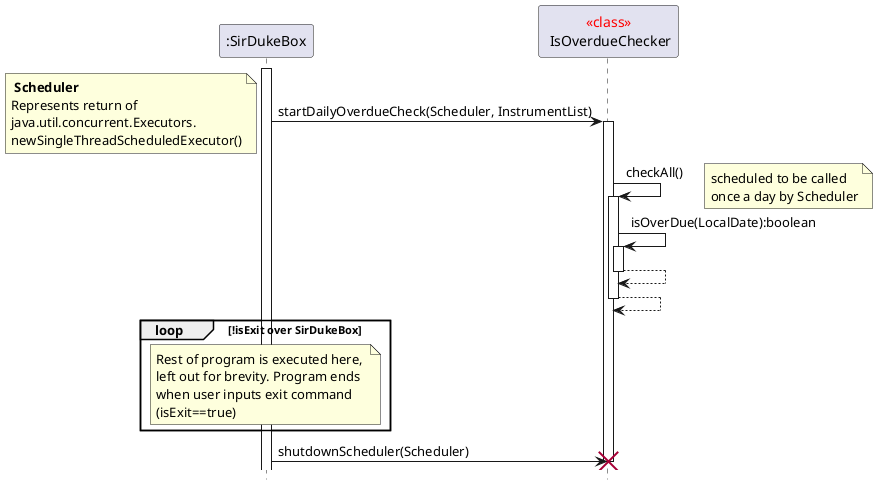 @startuml
hide footbox
participant SirDukeBox as ":SirDukeBox"
activate SirDukeBox
participant IsOverdueChecker as "<font color=#FF0000> <<class>> \n IsOverdueChecker"

SirDukeBox -> IsOverdueChecker : startDailyOverdueCheck(Scheduler, InstrumentList)
activate IsOverdueChecker
note left
<b> Scheduler </b>
Represents return of
java.util.concurrent.Executors.
newSingleThreadScheduledExecutor()
end note
IsOverdueChecker -> IsOverdueChecker : checkAll()
note right
scheduled to be called
once a day by Scheduler
end note
activate IsOverdueChecker
IsOverdueChecker -> IsOverdueChecker : isOverDue(LocalDate):boolean
activate IsOverdueChecker
return
return

loop !isExit over SirDukeBox
note over SirDukeBox: Rest of program is executed here, \nleft out for brevity. Program ends \nwhen user inputs exit command \n(isExit==true)
end

SirDukeBox -> IsOverdueChecker : shutdownScheduler(Scheduler)
destroy IsOverdueChecker
@enduml